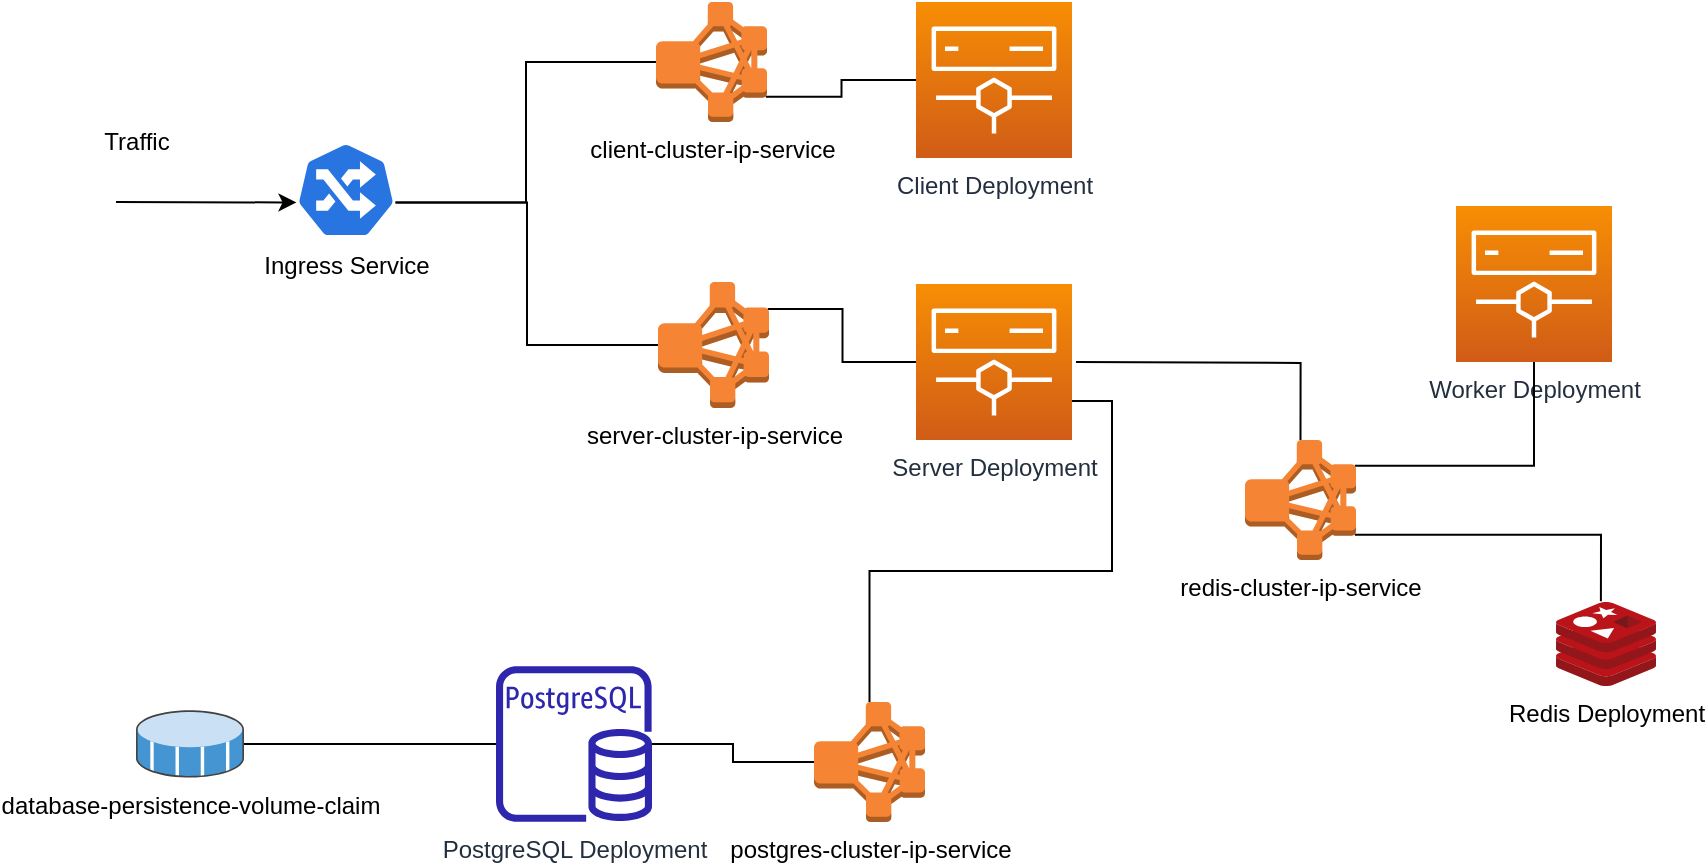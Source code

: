<mxfile version="20.6.2" type="device"><diagram id="VuI494sIWYZf0kSjhjXW" name="Page-1"><mxGraphModel dx="683" dy="620" grid="1" gridSize="10" guides="1" tooltips="1" connect="1" arrows="1" fold="1" page="1" pageScale="1" pageWidth="850" pageHeight="1100" math="0" shadow="0"><root><mxCell id="0"/><mxCell id="1" parent="0"/><mxCell id="-6ibbwAzANLIGhFqvnJb-2" value="" style="endArrow=classic;html=1;rounded=0;entryX=0.005;entryY=0.63;entryDx=0;entryDy=0;entryPerimeter=0;" edge="1" parent="1" target="-6ibbwAzANLIGhFqvnJb-4"><mxGeometry width="50" height="50" relative="1" as="geometry"><mxPoint x="100" y="470" as="sourcePoint"/><mxPoint x="160" y="490" as="targetPoint"/></mxGeometry></mxCell><mxCell id="-6ibbwAzANLIGhFqvnJb-3" value="Traffic" style="text;html=1;align=center;verticalAlign=middle;resizable=0;points=[];autosize=1;strokeColor=none;fillColor=none;" vertex="1" parent="1"><mxGeometry x="80" y="425" width="60" height="30" as="geometry"/></mxCell><mxCell id="-6ibbwAzANLIGhFqvnJb-4" value="Ingress Service" style="sketch=0;html=1;dashed=0;whitespace=wrap;fillColor=#2875E2;strokeColor=#ffffff;points=[[0.005,0.63,0],[0.1,0.2,0],[0.9,0.2,0],[0.5,0,0],[0.995,0.63,0],[0.72,0.99,0],[0.5,1,0],[0.28,0.99,0]];verticalLabelPosition=bottom;align=center;verticalAlign=top;shape=mxgraph.kubernetes.icon;prIcon=ing;shadow=0;" vertex="1" parent="1"><mxGeometry x="190" y="440" width="50" height="48" as="geometry"/></mxCell><mxCell id="-6ibbwAzANLIGhFqvnJb-6" value="client-cluster-ip-service" style="outlineConnect=0;dashed=0;verticalLabelPosition=bottom;verticalAlign=top;align=center;html=1;shape=mxgraph.aws3.emr_cluster;fillColor=#F58534;gradientColor=none;shadow=0;sketch=0;" vertex="1" parent="1"><mxGeometry x="370" y="370" width="55.5" height="60" as="geometry"/></mxCell><mxCell id="-6ibbwAzANLIGhFqvnJb-11" style="edgeStyle=orthogonalEdgeStyle;rounded=0;orthogonalLoop=1;jettySize=auto;html=1;entryX=0;entryY=0.5;entryDx=0;entryDy=0;entryPerimeter=0;exitX=0.995;exitY=0.63;exitDx=0;exitDy=0;exitPerimeter=0;endArrow=none;endFill=0;" edge="1" parent="1" source="-6ibbwAzANLIGhFqvnJb-4" target="-6ibbwAzANLIGhFqvnJb-6"><mxGeometry relative="1" as="geometry"><mxPoint x="330" y="490" as="sourcePoint"/></mxGeometry></mxCell><mxCell id="-6ibbwAzANLIGhFqvnJb-7" value="server-cluster-ip-service" style="outlineConnect=0;dashed=0;verticalLabelPosition=bottom;verticalAlign=top;align=center;html=1;shape=mxgraph.aws3.emr_cluster;fillColor=#F58534;gradientColor=none;shadow=0;sketch=0;" vertex="1" parent="1"><mxGeometry x="371" y="510" width="55.5" height="63" as="geometry"/></mxCell><mxCell id="-6ibbwAzANLIGhFqvnJb-8" value="Client Deployment" style="sketch=0;points=[[0,0,0],[0.25,0,0],[0.5,0,0],[0.75,0,0],[1,0,0],[0,1,0],[0.25,1,0],[0.5,1,0],[0.75,1,0],[1,1,0],[0,0.25,0],[0,0.5,0],[0,0.75,0],[1,0.25,0],[1,0.5,0],[1,0.75,0]];outlineConnect=0;fontColor=#232F3E;gradientColor=#F78E04;gradientDirection=north;fillColor=#D05C17;strokeColor=#ffffff;dashed=0;verticalLabelPosition=bottom;verticalAlign=top;align=center;html=1;fontSize=12;fontStyle=0;aspect=fixed;shape=mxgraph.aws4.resourceIcon;resIcon=mxgraph.aws4.elemental;shadow=0;" vertex="1" parent="1"><mxGeometry x="500" y="370" width="78" height="78" as="geometry"/></mxCell><mxCell id="-6ibbwAzANLIGhFqvnJb-9" value="Server Deployment" style="sketch=0;points=[[0,0,0],[0.25,0,0],[0.5,0,0],[0.75,0,0],[1,0,0],[0,1,0],[0.25,1,0],[0.5,1,0],[0.75,1,0],[1,1,0],[0,0.25,0],[0,0.5,0],[0,0.75,0],[1,0.25,0],[1,0.5,0],[1,0.75,0]];outlineConnect=0;fontColor=#232F3E;gradientColor=#F78E04;gradientDirection=north;fillColor=#D05C17;strokeColor=#ffffff;dashed=0;verticalLabelPosition=bottom;verticalAlign=top;align=center;html=1;fontSize=12;fontStyle=0;aspect=fixed;shape=mxgraph.aws4.resourceIcon;resIcon=mxgraph.aws4.elemental;shadow=0;" vertex="1" parent="1"><mxGeometry x="500" y="511" width="78" height="78" as="geometry"/></mxCell><mxCell id="-6ibbwAzANLIGhFqvnJb-12" style="edgeStyle=orthogonalEdgeStyle;rounded=0;orthogonalLoop=1;jettySize=auto;html=1;entryX=0;entryY=0.5;entryDx=0;entryDy=0;entryPerimeter=0;exitX=0.995;exitY=0.63;exitDx=0;exitDy=0;exitPerimeter=0;endArrow=none;endFill=0;" edge="1" parent="1" source="-6ibbwAzANLIGhFqvnJb-4" target="-6ibbwAzANLIGhFqvnJb-7"><mxGeometry relative="1" as="geometry"><mxPoint x="249.75" y="480.24" as="sourcePoint"/><mxPoint x="380" y="410" as="targetPoint"/></mxGeometry></mxCell><mxCell id="-6ibbwAzANLIGhFqvnJb-13" style="edgeStyle=orthogonalEdgeStyle;rounded=0;orthogonalLoop=1;jettySize=auto;html=1;entryX=0;entryY=0.5;entryDx=0;entryDy=0;entryPerimeter=0;exitX=0.99;exitY=0.79;exitDx=0;exitDy=0;exitPerimeter=0;endArrow=none;endFill=0;" edge="1" parent="1" source="-6ibbwAzANLIGhFqvnJb-6" target="-6ibbwAzANLIGhFqvnJb-8"><mxGeometry relative="1" as="geometry"><mxPoint x="249.75" y="480.24" as="sourcePoint"/><mxPoint x="381" y="551.5" as="targetPoint"/></mxGeometry></mxCell><mxCell id="-6ibbwAzANLIGhFqvnJb-14" style="edgeStyle=orthogonalEdgeStyle;rounded=0;orthogonalLoop=1;jettySize=auto;html=1;entryX=0;entryY=0.5;entryDx=0;entryDy=0;entryPerimeter=0;exitX=0.99;exitY=0.215;exitDx=0;exitDy=0;exitPerimeter=0;endArrow=none;endFill=0;" edge="1" parent="1" source="-6ibbwAzANLIGhFqvnJb-7" target="-6ibbwAzANLIGhFqvnJb-9"><mxGeometry relative="1" as="geometry"><mxPoint x="434.945" y="427.4" as="sourcePoint"/><mxPoint x="391" y="561.5" as="targetPoint"/></mxGeometry></mxCell><mxCell id="-6ibbwAzANLIGhFqvnJb-16" value="Redis Deployment" style="sketch=0;aspect=fixed;html=1;points=[];align=center;image;fontSize=12;image=img/lib/mscae/Cache_Redis_Product.svg;shadow=0;" vertex="1" parent="1"><mxGeometry x="820" y="670" width="50" height="42" as="geometry"/></mxCell><mxCell id="-6ibbwAzANLIGhFqvnJb-17" value="PostgreSQL Deployment" style="sketch=0;outlineConnect=0;fontColor=#232F3E;gradientColor=none;fillColor=#2E27AD;strokeColor=none;dashed=0;verticalLabelPosition=bottom;verticalAlign=top;align=center;html=1;fontSize=12;fontStyle=0;aspect=fixed;pointerEvents=1;shape=mxgraph.aws4.rds_postgresql_instance;shadow=0;" vertex="1" parent="1"><mxGeometry x="290" y="702" width="78" height="78" as="geometry"/></mxCell><mxCell id="-6ibbwAzANLIGhFqvnJb-18" style="edgeStyle=orthogonalEdgeStyle;rounded=0;orthogonalLoop=1;jettySize=auto;html=1;exitX=1;exitY=0.75;exitDx=0;exitDy=0;exitPerimeter=0;endArrow=none;endFill=0;" edge="1" parent="1" source="-6ibbwAzANLIGhFqvnJb-9" target="-6ibbwAzANLIGhFqvnJb-26"><mxGeometry relative="1" as="geometry"><mxPoint x="435.945" y="533.545" as="sourcePoint"/><mxPoint x="510" y="560" as="targetPoint"/></mxGeometry></mxCell><mxCell id="-6ibbwAzANLIGhFqvnJb-19" style="edgeStyle=orthogonalEdgeStyle;rounded=0;orthogonalLoop=1;jettySize=auto;html=1;entryX=0.5;entryY=0;entryDx=0;entryDy=0;entryPerimeter=0;endArrow=none;endFill=0;" edge="1" parent="1" target="-6ibbwAzANLIGhFqvnJb-23"><mxGeometry relative="1" as="geometry"><mxPoint x="580" y="550" as="sourcePoint"/><mxPoint x="683.947" y="620.098" as="targetPoint"/></mxGeometry></mxCell><mxCell id="-6ibbwAzANLIGhFqvnJb-20" value="Worker Deployment" style="sketch=0;points=[[0,0,0],[0.25,0,0],[0.5,0,0],[0.75,0,0],[1,0,0],[0,1,0],[0.25,1,0],[0.5,1,0],[0.75,1,0],[1,1,0],[0,0.25,0],[0,0.5,0],[0,0.75,0],[1,0.25,0],[1,0.5,0],[1,0.75,0]];outlineConnect=0;fontColor=#232F3E;gradientColor=#F78E04;gradientDirection=north;fillColor=#D05C17;strokeColor=#ffffff;dashed=0;verticalLabelPosition=bottom;verticalAlign=top;align=center;html=1;fontSize=12;fontStyle=0;aspect=fixed;shape=mxgraph.aws4.resourceIcon;resIcon=mxgraph.aws4.elemental;shadow=0;" vertex="1" parent="1"><mxGeometry x="770" y="472" width="78" height="78" as="geometry"/></mxCell><mxCell id="-6ibbwAzANLIGhFqvnJb-22" style="edgeStyle=orthogonalEdgeStyle;rounded=0;orthogonalLoop=1;jettySize=auto;html=1;entryX=0.99;entryY=0.215;entryDx=0;entryDy=0;entryPerimeter=0;exitX=0.5;exitY=1;exitDx=0;exitDy=0;exitPerimeter=0;endArrow=none;endFill=0;" edge="1" parent="1" source="-6ibbwAzANLIGhFqvnJb-20" target="-6ibbwAzANLIGhFqvnJb-23"><mxGeometry relative="1" as="geometry"><mxPoint x="710" y="448" as="sourcePoint"/><mxPoint x="863.1" y="421.512" as="targetPoint"/></mxGeometry></mxCell><mxCell id="-6ibbwAzANLIGhFqvnJb-23" value="redis-cluster-ip-service" style="outlineConnect=0;dashed=0;verticalLabelPosition=bottom;verticalAlign=top;align=center;html=1;shape=mxgraph.aws3.emr_cluster;fillColor=#F58534;gradientColor=none;shadow=0;sketch=0;" vertex="1" parent="1"><mxGeometry x="664.5" y="589" width="55.5" height="60" as="geometry"/></mxCell><mxCell id="-6ibbwAzANLIGhFqvnJb-25" style="edgeStyle=orthogonalEdgeStyle;rounded=0;orthogonalLoop=1;jettySize=auto;html=1;entryX=0.449;entryY=-0.008;entryDx=0;entryDy=0;entryPerimeter=0;exitX=0.99;exitY=0.79;exitDx=0;exitDy=0;exitPerimeter=0;endArrow=none;endFill=0;" edge="1" parent="1" source="-6ibbwAzANLIGhFqvnJb-23" target="-6ibbwAzANLIGhFqvnJb-16"><mxGeometry relative="1" as="geometry"><mxPoint x="434.945" y="427.4" as="sourcePoint"/><mxPoint x="510" y="419" as="targetPoint"/></mxGeometry></mxCell><mxCell id="-6ibbwAzANLIGhFqvnJb-26" value="postgres-cluster-ip-service" style="outlineConnect=0;dashed=0;verticalLabelPosition=bottom;verticalAlign=top;align=center;html=1;shape=mxgraph.aws3.emr_cluster;fillColor=#F58534;gradientColor=none;shadow=0;sketch=0;" vertex="1" parent="1"><mxGeometry x="449" y="720" width="55.5" height="60" as="geometry"/></mxCell><mxCell id="-6ibbwAzANLIGhFqvnJb-27" style="edgeStyle=orthogonalEdgeStyle;rounded=0;orthogonalLoop=1;jettySize=auto;html=1;exitX=0;exitY=0.5;exitDx=0;exitDy=0;exitPerimeter=0;endArrow=none;endFill=0;" edge="1" parent="1" source="-6ibbwAzANLIGhFqvnJb-26" target="-6ibbwAzANLIGhFqvnJb-17"><mxGeometry relative="1" as="geometry"><mxPoint x="702.25" y="659" as="sourcePoint"/><mxPoint x="702.45" y="759.664" as="targetPoint"/></mxGeometry></mxCell><mxCell id="-6ibbwAzANLIGhFqvnJb-30" value="database-persistence-volume-claim&lt;br&gt;" style="shadow=0;dashed=0;html=1;labelPosition=center;verticalLabelPosition=bottom;verticalAlign=top;align=center;outlineConnect=0;shape=mxgraph.veeam.3d.datastore_volume;sketch=0;" vertex="1" parent="1"><mxGeometry x="110" y="724" width="54" height="34" as="geometry"/></mxCell><mxCell id="-6ibbwAzANLIGhFqvnJb-31" style="edgeStyle=orthogonalEdgeStyle;rounded=0;orthogonalLoop=1;jettySize=auto;html=1;endArrow=none;endFill=0;" edge="1" parent="1" source="-6ibbwAzANLIGhFqvnJb-17" target="-6ibbwAzANLIGhFqvnJb-30"><mxGeometry relative="1" as="geometry"><mxPoint x="459" y="760" as="sourcePoint"/><mxPoint x="378" y="751.053" as="targetPoint"/></mxGeometry></mxCell></root></mxGraphModel></diagram></mxfile>